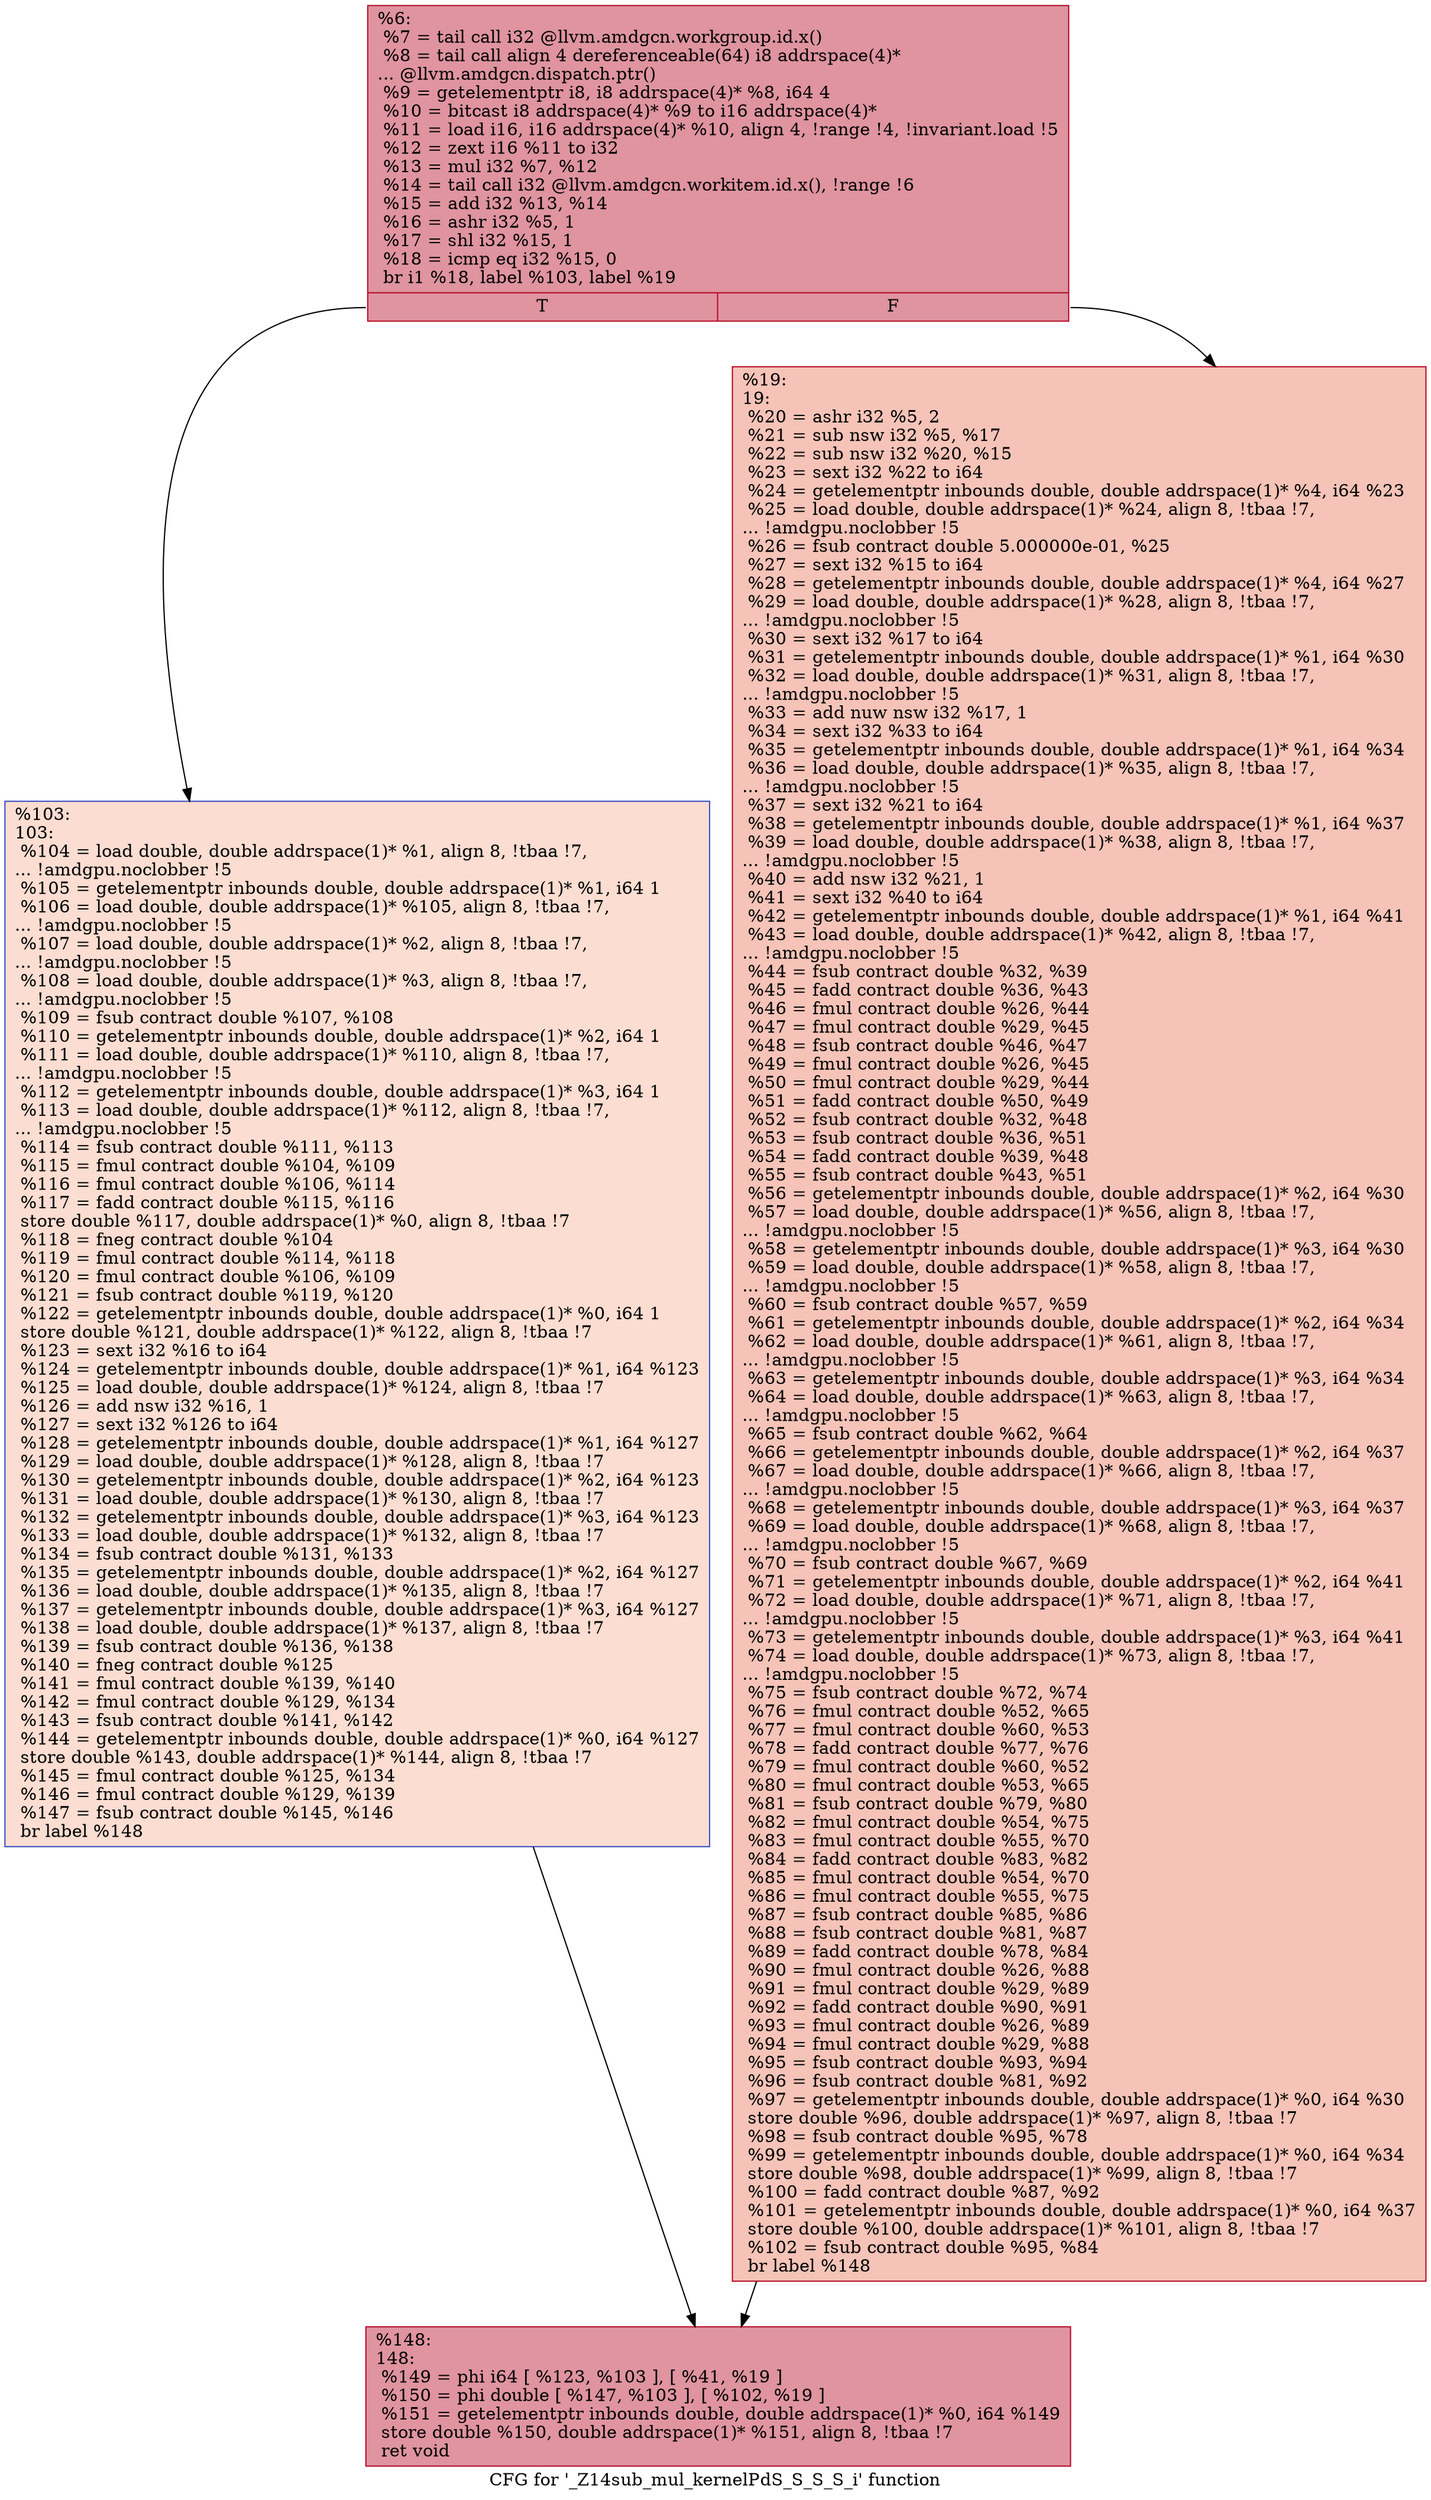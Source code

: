 digraph "CFG for '_Z14sub_mul_kernelPdS_S_S_S_i' function" {
	label="CFG for '_Z14sub_mul_kernelPdS_S_S_S_i' function";

	Node0x484fdf0 [shape=record,color="#b70d28ff", style=filled, fillcolor="#b70d2870",label="{%6:\l  %7 = tail call i32 @llvm.amdgcn.workgroup.id.x()\l  %8 = tail call align 4 dereferenceable(64) i8 addrspace(4)*\l... @llvm.amdgcn.dispatch.ptr()\l  %9 = getelementptr i8, i8 addrspace(4)* %8, i64 4\l  %10 = bitcast i8 addrspace(4)* %9 to i16 addrspace(4)*\l  %11 = load i16, i16 addrspace(4)* %10, align 4, !range !4, !invariant.load !5\l  %12 = zext i16 %11 to i32\l  %13 = mul i32 %7, %12\l  %14 = tail call i32 @llvm.amdgcn.workitem.id.x(), !range !6\l  %15 = add i32 %13, %14\l  %16 = ashr i32 %5, 1\l  %17 = shl i32 %15, 1\l  %18 = icmp eq i32 %15, 0\l  br i1 %18, label %103, label %19\l|{<s0>T|<s1>F}}"];
	Node0x484fdf0:s0 -> Node0x4851e90;
	Node0x484fdf0:s1 -> Node0x4851f20;
	Node0x4851f20 [shape=record,color="#b70d28ff", style=filled, fillcolor="#e8765c70",label="{%19:\l19:                                               \l  %20 = ashr i32 %5, 2\l  %21 = sub nsw i32 %5, %17\l  %22 = sub nsw i32 %20, %15\l  %23 = sext i32 %22 to i64\l  %24 = getelementptr inbounds double, double addrspace(1)* %4, i64 %23\l  %25 = load double, double addrspace(1)* %24, align 8, !tbaa !7,\l... !amdgpu.noclobber !5\l  %26 = fsub contract double 5.000000e-01, %25\l  %27 = sext i32 %15 to i64\l  %28 = getelementptr inbounds double, double addrspace(1)* %4, i64 %27\l  %29 = load double, double addrspace(1)* %28, align 8, !tbaa !7,\l... !amdgpu.noclobber !5\l  %30 = sext i32 %17 to i64\l  %31 = getelementptr inbounds double, double addrspace(1)* %1, i64 %30\l  %32 = load double, double addrspace(1)* %31, align 8, !tbaa !7,\l... !amdgpu.noclobber !5\l  %33 = add nuw nsw i32 %17, 1\l  %34 = sext i32 %33 to i64\l  %35 = getelementptr inbounds double, double addrspace(1)* %1, i64 %34\l  %36 = load double, double addrspace(1)* %35, align 8, !tbaa !7,\l... !amdgpu.noclobber !5\l  %37 = sext i32 %21 to i64\l  %38 = getelementptr inbounds double, double addrspace(1)* %1, i64 %37\l  %39 = load double, double addrspace(1)* %38, align 8, !tbaa !7,\l... !amdgpu.noclobber !5\l  %40 = add nsw i32 %21, 1\l  %41 = sext i32 %40 to i64\l  %42 = getelementptr inbounds double, double addrspace(1)* %1, i64 %41\l  %43 = load double, double addrspace(1)* %42, align 8, !tbaa !7,\l... !amdgpu.noclobber !5\l  %44 = fsub contract double %32, %39\l  %45 = fadd contract double %36, %43\l  %46 = fmul contract double %26, %44\l  %47 = fmul contract double %29, %45\l  %48 = fsub contract double %46, %47\l  %49 = fmul contract double %26, %45\l  %50 = fmul contract double %29, %44\l  %51 = fadd contract double %50, %49\l  %52 = fsub contract double %32, %48\l  %53 = fsub contract double %36, %51\l  %54 = fadd contract double %39, %48\l  %55 = fsub contract double %43, %51\l  %56 = getelementptr inbounds double, double addrspace(1)* %2, i64 %30\l  %57 = load double, double addrspace(1)* %56, align 8, !tbaa !7,\l... !amdgpu.noclobber !5\l  %58 = getelementptr inbounds double, double addrspace(1)* %3, i64 %30\l  %59 = load double, double addrspace(1)* %58, align 8, !tbaa !7,\l... !amdgpu.noclobber !5\l  %60 = fsub contract double %57, %59\l  %61 = getelementptr inbounds double, double addrspace(1)* %2, i64 %34\l  %62 = load double, double addrspace(1)* %61, align 8, !tbaa !7,\l... !amdgpu.noclobber !5\l  %63 = getelementptr inbounds double, double addrspace(1)* %3, i64 %34\l  %64 = load double, double addrspace(1)* %63, align 8, !tbaa !7,\l... !amdgpu.noclobber !5\l  %65 = fsub contract double %62, %64\l  %66 = getelementptr inbounds double, double addrspace(1)* %2, i64 %37\l  %67 = load double, double addrspace(1)* %66, align 8, !tbaa !7,\l... !amdgpu.noclobber !5\l  %68 = getelementptr inbounds double, double addrspace(1)* %3, i64 %37\l  %69 = load double, double addrspace(1)* %68, align 8, !tbaa !7,\l... !amdgpu.noclobber !5\l  %70 = fsub contract double %67, %69\l  %71 = getelementptr inbounds double, double addrspace(1)* %2, i64 %41\l  %72 = load double, double addrspace(1)* %71, align 8, !tbaa !7,\l... !amdgpu.noclobber !5\l  %73 = getelementptr inbounds double, double addrspace(1)* %3, i64 %41\l  %74 = load double, double addrspace(1)* %73, align 8, !tbaa !7,\l... !amdgpu.noclobber !5\l  %75 = fsub contract double %72, %74\l  %76 = fmul contract double %52, %65\l  %77 = fmul contract double %60, %53\l  %78 = fadd contract double %77, %76\l  %79 = fmul contract double %60, %52\l  %80 = fmul contract double %53, %65\l  %81 = fsub contract double %79, %80\l  %82 = fmul contract double %54, %75\l  %83 = fmul contract double %55, %70\l  %84 = fadd contract double %83, %82\l  %85 = fmul contract double %54, %70\l  %86 = fmul contract double %55, %75\l  %87 = fsub contract double %85, %86\l  %88 = fsub contract double %81, %87\l  %89 = fadd contract double %78, %84\l  %90 = fmul contract double %26, %88\l  %91 = fmul contract double %29, %89\l  %92 = fadd contract double %90, %91\l  %93 = fmul contract double %26, %89\l  %94 = fmul contract double %29, %88\l  %95 = fsub contract double %93, %94\l  %96 = fsub contract double %81, %92\l  %97 = getelementptr inbounds double, double addrspace(1)* %0, i64 %30\l  store double %96, double addrspace(1)* %97, align 8, !tbaa !7\l  %98 = fsub contract double %95, %78\l  %99 = getelementptr inbounds double, double addrspace(1)* %0, i64 %34\l  store double %98, double addrspace(1)* %99, align 8, !tbaa !7\l  %100 = fadd contract double %87, %92\l  %101 = getelementptr inbounds double, double addrspace(1)* %0, i64 %37\l  store double %100, double addrspace(1)* %101, align 8, !tbaa !7\l  %102 = fsub contract double %95, %84\l  br label %148\l}"];
	Node0x4851f20 -> Node0x4856e20;
	Node0x4851e90 [shape=record,color="#3d50c3ff", style=filled, fillcolor="#f7b39670",label="{%103:\l103:                                              \l  %104 = load double, double addrspace(1)* %1, align 8, !tbaa !7,\l... !amdgpu.noclobber !5\l  %105 = getelementptr inbounds double, double addrspace(1)* %1, i64 1\l  %106 = load double, double addrspace(1)* %105, align 8, !tbaa !7,\l... !amdgpu.noclobber !5\l  %107 = load double, double addrspace(1)* %2, align 8, !tbaa !7,\l... !amdgpu.noclobber !5\l  %108 = load double, double addrspace(1)* %3, align 8, !tbaa !7,\l... !amdgpu.noclobber !5\l  %109 = fsub contract double %107, %108\l  %110 = getelementptr inbounds double, double addrspace(1)* %2, i64 1\l  %111 = load double, double addrspace(1)* %110, align 8, !tbaa !7,\l... !amdgpu.noclobber !5\l  %112 = getelementptr inbounds double, double addrspace(1)* %3, i64 1\l  %113 = load double, double addrspace(1)* %112, align 8, !tbaa !7,\l... !amdgpu.noclobber !5\l  %114 = fsub contract double %111, %113\l  %115 = fmul contract double %104, %109\l  %116 = fmul contract double %106, %114\l  %117 = fadd contract double %115, %116\l  store double %117, double addrspace(1)* %0, align 8, !tbaa !7\l  %118 = fneg contract double %104\l  %119 = fmul contract double %114, %118\l  %120 = fmul contract double %106, %109\l  %121 = fsub contract double %119, %120\l  %122 = getelementptr inbounds double, double addrspace(1)* %0, i64 1\l  store double %121, double addrspace(1)* %122, align 8, !tbaa !7\l  %123 = sext i32 %16 to i64\l  %124 = getelementptr inbounds double, double addrspace(1)* %1, i64 %123\l  %125 = load double, double addrspace(1)* %124, align 8, !tbaa !7\l  %126 = add nsw i32 %16, 1\l  %127 = sext i32 %126 to i64\l  %128 = getelementptr inbounds double, double addrspace(1)* %1, i64 %127\l  %129 = load double, double addrspace(1)* %128, align 8, !tbaa !7\l  %130 = getelementptr inbounds double, double addrspace(1)* %2, i64 %123\l  %131 = load double, double addrspace(1)* %130, align 8, !tbaa !7\l  %132 = getelementptr inbounds double, double addrspace(1)* %3, i64 %123\l  %133 = load double, double addrspace(1)* %132, align 8, !tbaa !7\l  %134 = fsub contract double %131, %133\l  %135 = getelementptr inbounds double, double addrspace(1)* %2, i64 %127\l  %136 = load double, double addrspace(1)* %135, align 8, !tbaa !7\l  %137 = getelementptr inbounds double, double addrspace(1)* %3, i64 %127\l  %138 = load double, double addrspace(1)* %137, align 8, !tbaa !7\l  %139 = fsub contract double %136, %138\l  %140 = fneg contract double %125\l  %141 = fmul contract double %139, %140\l  %142 = fmul contract double %129, %134\l  %143 = fsub contract double %141, %142\l  %144 = getelementptr inbounds double, double addrspace(1)* %0, i64 %127\l  store double %143, double addrspace(1)* %144, align 8, !tbaa !7\l  %145 = fmul contract double %125, %134\l  %146 = fmul contract double %129, %139\l  %147 = fsub contract double %145, %146\l  br label %148\l}"];
	Node0x4851e90 -> Node0x4856e20;
	Node0x4856e20 [shape=record,color="#b70d28ff", style=filled, fillcolor="#b70d2870",label="{%148:\l148:                                              \l  %149 = phi i64 [ %123, %103 ], [ %41, %19 ]\l  %150 = phi double [ %147, %103 ], [ %102, %19 ]\l  %151 = getelementptr inbounds double, double addrspace(1)* %0, i64 %149\l  store double %150, double addrspace(1)* %151, align 8, !tbaa !7\l  ret void\l}"];
}
